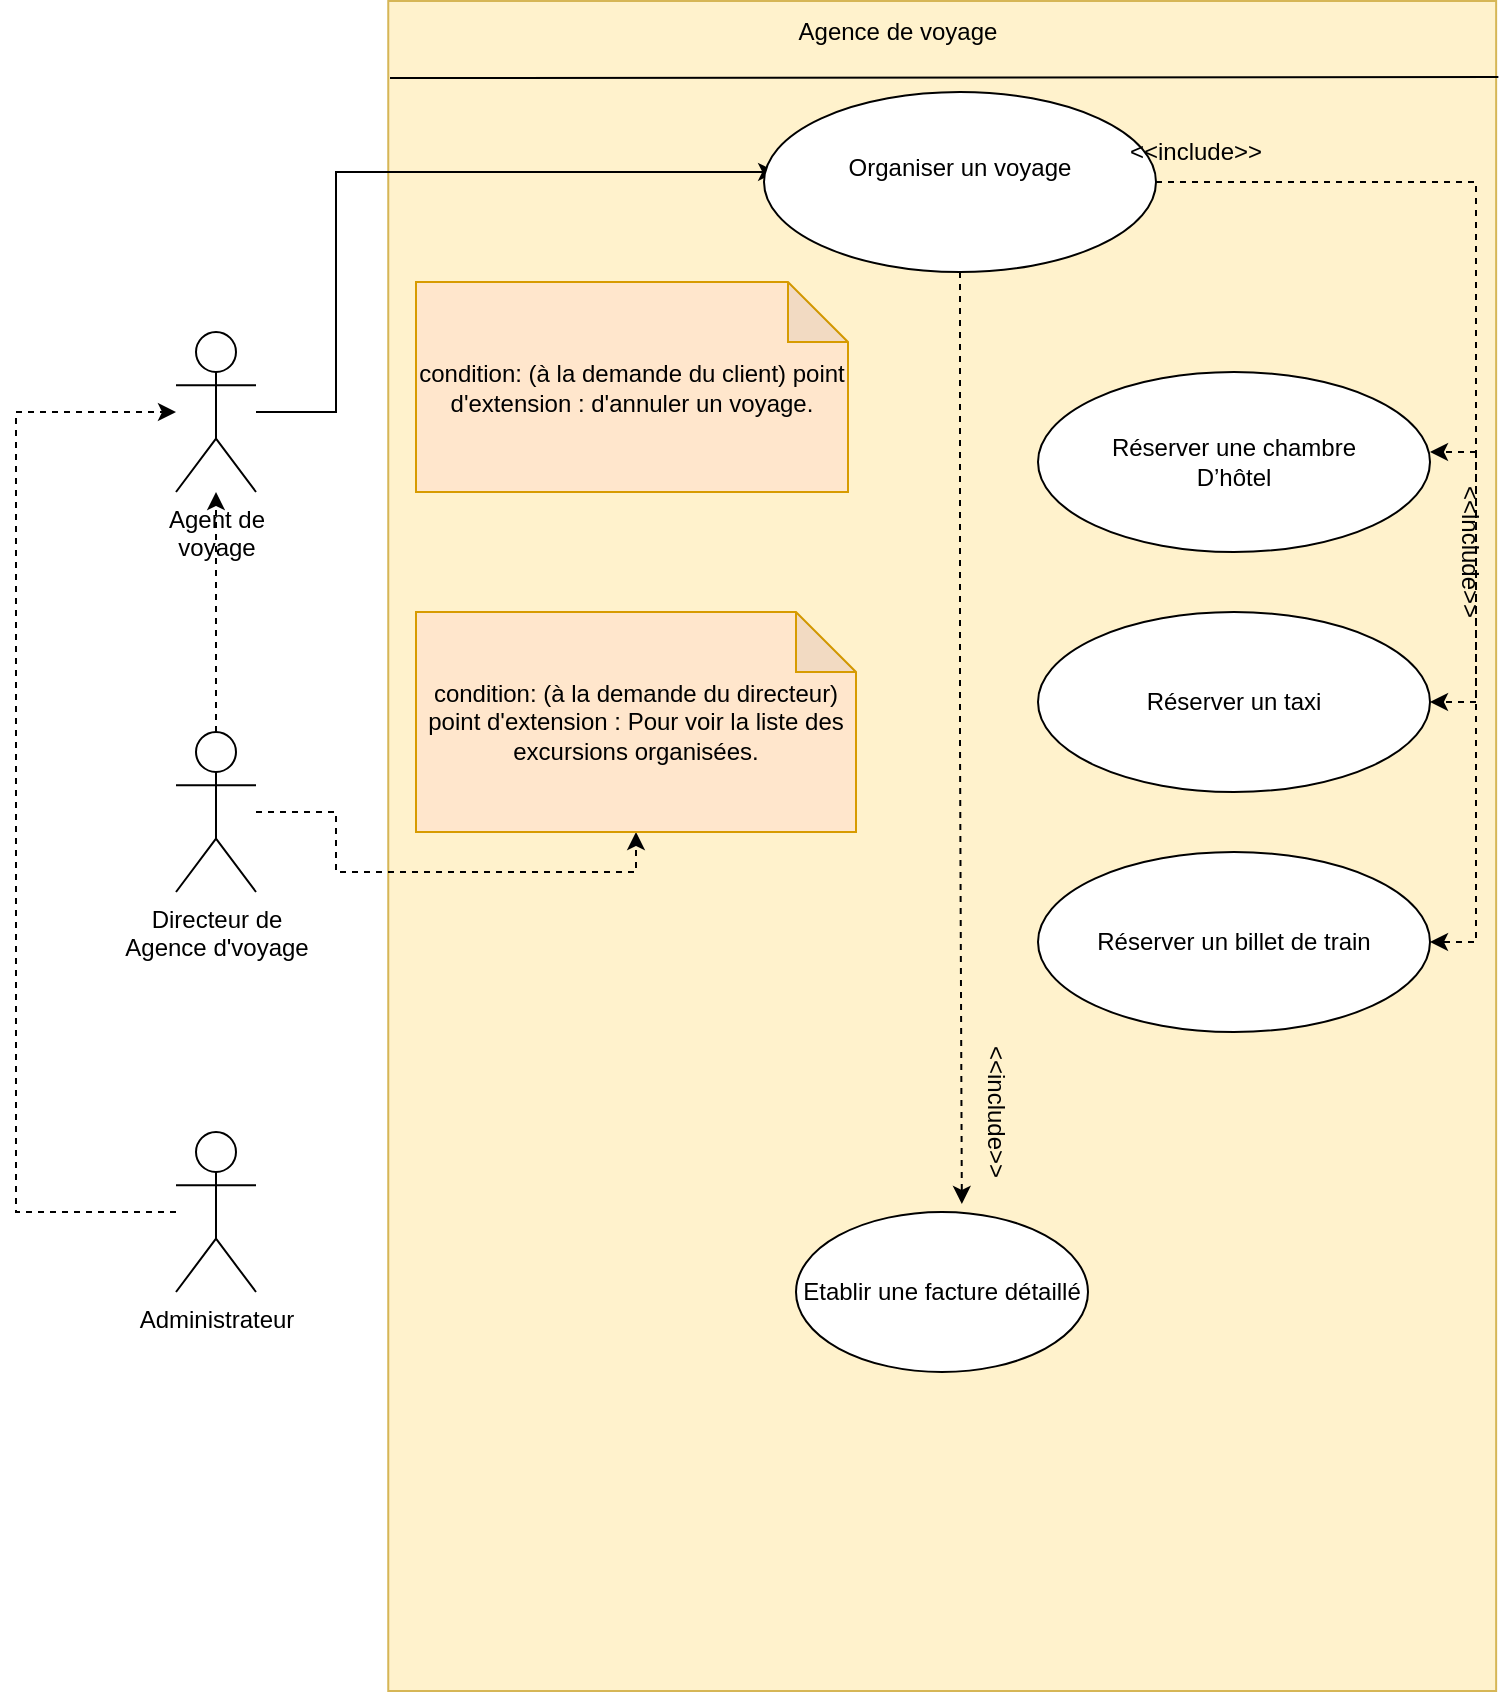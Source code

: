 <mxfile version="14.2.2" type="github">
  <diagram id="nZvlx9XGNHBedg-SJBJo" name="Page-1">
    <mxGraphModel dx="781" dy="444" grid="1" gridSize="10" guides="1" tooltips="1" connect="1" arrows="1" fold="1" page="1" pageScale="1" pageWidth="827" pageHeight="1169" math="0" shadow="0">
      <root>
        <mxCell id="0" />
        <mxCell id="1" parent="0" />
        <mxCell id="-KEvSBrfhPXXnUt3q98G-3" value="" style="rounded=0;whiteSpace=wrap;html=1;rotation=90;fillColor=#fff2cc;strokeColor=#d6b656;" parent="1" vertex="1">
          <mxGeometry x="120.6" y="180.03" width="845" height="553.94" as="geometry" />
        </mxCell>
        <mxCell id="-KEvSBrfhPXXnUt3q98G-10" value="" style="edgeStyle=orthogonalEdgeStyle;rounded=0;orthogonalLoop=1;jettySize=auto;html=1;entryX=0.031;entryY=0.444;entryDx=0;entryDy=0;entryPerimeter=0;" parent="1" source="-KEvSBrfhPXXnUt3q98G-4" target="-KEvSBrfhPXXnUt3q98G-9" edge="1">
          <mxGeometry relative="1" as="geometry">
            <mxPoint x="450" y="120" as="targetPoint" />
            <Array as="points">
              <mxPoint x="240" y="240" />
              <mxPoint x="240" y="120" />
            </Array>
          </mxGeometry>
        </mxCell>
        <mxCell id="-KEvSBrfhPXXnUt3q98G-4" value="&lt;div&gt;Agent de &lt;br&gt;&lt;/div&gt;&lt;div&gt;voyage&lt;br&gt;&lt;/div&gt;" style="shape=umlActor;verticalLabelPosition=bottom;verticalAlign=top;html=1;outlineConnect=0;" parent="1" vertex="1">
          <mxGeometry x="160" y="200" width="40" height="80" as="geometry" />
        </mxCell>
        <mxCell id="-KEvSBrfhPXXnUt3q98G-5" value="&lt;div&gt;Réserver une chambre&lt;/div&gt;&lt;div&gt;D’hôtel &lt;br&gt;&lt;/div&gt;" style="ellipse;whiteSpace=wrap;html=1;" parent="1" vertex="1">
          <mxGeometry x="591" y="220" width="196" height="90" as="geometry" />
        </mxCell>
        <mxCell id="-KEvSBrfhPXXnUt3q98G-7" value="Réserver un billet de train" style="ellipse;whiteSpace=wrap;html=1;" parent="1" vertex="1">
          <mxGeometry x="591" y="460" width="196" height="90" as="geometry" />
        </mxCell>
        <mxCell id="-KEvSBrfhPXXnUt3q98G-8" value="Réserver un taxi" style="ellipse;whiteSpace=wrap;html=1;" parent="1" vertex="1">
          <mxGeometry x="591" y="340" width="196" height="90" as="geometry" />
        </mxCell>
        <mxCell id="KHX_KBOFjr9UhIXDCIQl-18" style="edgeStyle=orthogonalEdgeStyle;rounded=0;orthogonalLoop=1;jettySize=auto;html=1;entryX=0.568;entryY=-0.05;entryDx=0;entryDy=0;entryPerimeter=0;dashed=1;" edge="1" parent="1" source="-KEvSBrfhPXXnUt3q98G-9" target="KHX_KBOFjr9UhIXDCIQl-16">
          <mxGeometry relative="1" as="geometry" />
        </mxCell>
        <mxCell id="-KEvSBrfhPXXnUt3q98G-9" value="&lt;div&gt;Organiser un voyage&lt;/div&gt;&lt;div&gt;&lt;br&gt;&lt;/div&gt;" style="ellipse;whiteSpace=wrap;html=1;" parent="1" vertex="1">
          <mxGeometry x="454" y="80" width="196" height="90" as="geometry" />
        </mxCell>
        <mxCell id="-KEvSBrfhPXXnUt3q98G-20" value="Agence de voyage " style="text;html=1;strokeColor=none;fillColor=none;align=center;verticalAlign=middle;whiteSpace=wrap;rounded=0;" parent="1" vertex="1">
          <mxGeometry x="421.25" y="40" width="200" height="20" as="geometry" />
        </mxCell>
        <mxCell id="-KEvSBrfhPXXnUt3q98G-24" value="" style="edgeStyle=orthogonalEdgeStyle;rounded=0;orthogonalLoop=1;jettySize=auto;html=1;entryX=1;entryY=0.5;entryDx=0;entryDy=0;dashed=1;" parent="1" source="-KEvSBrfhPXXnUt3q98G-9" target="-KEvSBrfhPXXnUt3q98G-8" edge="1">
          <mxGeometry relative="1" as="geometry">
            <mxPoint x="400" y="240" as="sourcePoint" />
            <mxPoint x="723" y="210" as="targetPoint" />
            <Array as="points">
              <mxPoint x="810" y="125" />
              <mxPoint x="810" y="385" />
            </Array>
          </mxGeometry>
        </mxCell>
        <mxCell id="-KEvSBrfhPXXnUt3q98G-25" value="" style="edgeStyle=orthogonalEdgeStyle;rounded=0;orthogonalLoop=1;jettySize=auto;html=1;entryX=1;entryY=0.5;entryDx=0;entryDy=0;dashed=1;" parent="1" target="-KEvSBrfhPXXnUt3q98G-7" edge="1">
          <mxGeometry relative="1" as="geometry">
            <mxPoint x="810" y="260" as="sourcePoint" />
            <mxPoint x="621.25" y="535" as="targetPoint" />
            <Array as="points">
              <mxPoint x="810" y="260" />
              <mxPoint x="810" y="505" />
            </Array>
          </mxGeometry>
        </mxCell>
        <mxCell id="-KEvSBrfhPXXnUt3q98G-36" value="" style="endArrow=classic;html=1;dashed=1;" parent="1" edge="1">
          <mxGeometry width="50" height="50" relative="1" as="geometry">
            <mxPoint x="810" y="260" as="sourcePoint" />
            <mxPoint x="787" y="260" as="targetPoint" />
          </mxGeometry>
        </mxCell>
        <mxCell id="-KEvSBrfhPXXnUt3q98G-42" value="" style="endArrow=none;html=1;entryX=0.045;entryY=-0.002;entryDx=0;entryDy=0;entryPerimeter=0;" parent="1" target="-KEvSBrfhPXXnUt3q98G-3" edge="1">
          <mxGeometry width="50" height="50" relative="1" as="geometry">
            <mxPoint x="267" y="73" as="sourcePoint" />
            <mxPoint x="650" y="60" as="targetPoint" />
            <Array as="points" />
          </mxGeometry>
        </mxCell>
        <mxCell id="-KEvSBrfhPXXnUt3q98G-43" value="&amp;lt;&amp;lt;include&amp;gt;&amp;gt;" style="text;html=1;strokeColor=none;fillColor=none;align=center;verticalAlign=middle;whiteSpace=wrap;rounded=0;rotation=0;" parent="1" vertex="1">
          <mxGeometry x="650" y="100" width="40" height="20" as="geometry" />
        </mxCell>
        <mxCell id="-KEvSBrfhPXXnUt3q98G-46" value="&amp;lt;&amp;lt;include&amp;gt;&amp;gt;" style="text;html=1;strokeColor=none;fillColor=none;align=center;verticalAlign=middle;whiteSpace=wrap;rounded=0;rotation=90;" parent="1" vertex="1">
          <mxGeometry x="787" y="300" width="40" height="20" as="geometry" />
        </mxCell>
        <mxCell id="KHX_KBOFjr9UhIXDCIQl-6" style="edgeStyle=orthogonalEdgeStyle;rounded=0;orthogonalLoop=1;jettySize=auto;html=1;dashed=1;" edge="1" parent="1" source="KHX_KBOFjr9UhIXDCIQl-1" target="-KEvSBrfhPXXnUt3q98G-4">
          <mxGeometry relative="1" as="geometry" />
        </mxCell>
        <mxCell id="KHX_KBOFjr9UhIXDCIQl-20" style="edgeStyle=orthogonalEdgeStyle;rounded=0;orthogonalLoop=1;jettySize=auto;html=1;entryX=0.5;entryY=1;entryDx=0;entryDy=0;entryPerimeter=0;dashed=1;" edge="1" parent="1" source="KHX_KBOFjr9UhIXDCIQl-1" target="KHX_KBOFjr9UhIXDCIQl-10">
          <mxGeometry relative="1" as="geometry" />
        </mxCell>
        <mxCell id="KHX_KBOFjr9UhIXDCIQl-1" value="&lt;div&gt;Directeur de &lt;br&gt;&lt;/div&gt;&lt;div&gt;Agence d&#39;voyage&lt;br&gt;&lt;/div&gt;" style="shape=umlActor;verticalLabelPosition=bottom;verticalAlign=top;html=1;outlineConnect=0;" vertex="1" parent="1">
          <mxGeometry x="160" y="400" width="40" height="80" as="geometry" />
        </mxCell>
        <mxCell id="KHX_KBOFjr9UhIXDCIQl-8" style="edgeStyle=orthogonalEdgeStyle;rounded=0;orthogonalLoop=1;jettySize=auto;html=1;dashed=1;" edge="1" parent="1" source="KHX_KBOFjr9UhIXDCIQl-2" target="-KEvSBrfhPXXnUt3q98G-4">
          <mxGeometry relative="1" as="geometry">
            <mxPoint x="120" y="240" as="targetPoint" />
            <Array as="points">
              <mxPoint x="80" y="640" />
              <mxPoint x="80" y="240" />
            </Array>
          </mxGeometry>
        </mxCell>
        <mxCell id="KHX_KBOFjr9UhIXDCIQl-2" value="&lt;div&gt;Administrateur&lt;br&gt;&lt;/div&gt;" style="shape=umlActor;verticalLabelPosition=bottom;verticalAlign=top;html=1;outlineConnect=0;" vertex="1" parent="1">
          <mxGeometry x="160" y="600" width="40" height="80" as="geometry" />
        </mxCell>
        <mxCell id="KHX_KBOFjr9UhIXDCIQl-10" value="condition: (à la demande du directeur) point d&#39;extension : Pour voir la liste des excursions organisées." style="shape=note;whiteSpace=wrap;html=1;backgroundOutline=1;darkOpacity=0.05;fillColor=#ffe6cc;strokeColor=#d79b00;" vertex="1" parent="1">
          <mxGeometry x="280" y="340" width="220" height="110" as="geometry" />
        </mxCell>
        <mxCell id="KHX_KBOFjr9UhIXDCIQl-14" value="condition: (à la demande du client) point d&#39;extension : d&#39;annuler un voyage." style="shape=note;whiteSpace=wrap;html=1;backgroundOutline=1;darkOpacity=0.05;fillColor=#ffe6cc;strokeColor=#d79b00;" vertex="1" parent="1">
          <mxGeometry x="280" y="175" width="216" height="105" as="geometry" />
        </mxCell>
        <mxCell id="KHX_KBOFjr9UhIXDCIQl-16" value="Etablir une facture détaillé" style="ellipse;whiteSpace=wrap;html=1;" vertex="1" parent="1">
          <mxGeometry x="470" y="640" width="146" height="80" as="geometry" />
        </mxCell>
        <mxCell id="KHX_KBOFjr9UhIXDCIQl-19" value="&amp;lt;&amp;lt;include&amp;gt;&amp;gt;" style="text;html=1;strokeColor=none;fillColor=none;align=center;verticalAlign=middle;whiteSpace=wrap;rounded=0;rotation=90;" vertex="1" parent="1">
          <mxGeometry x="550" y="580" width="40" height="20" as="geometry" />
        </mxCell>
      </root>
    </mxGraphModel>
  </diagram>
</mxfile>
